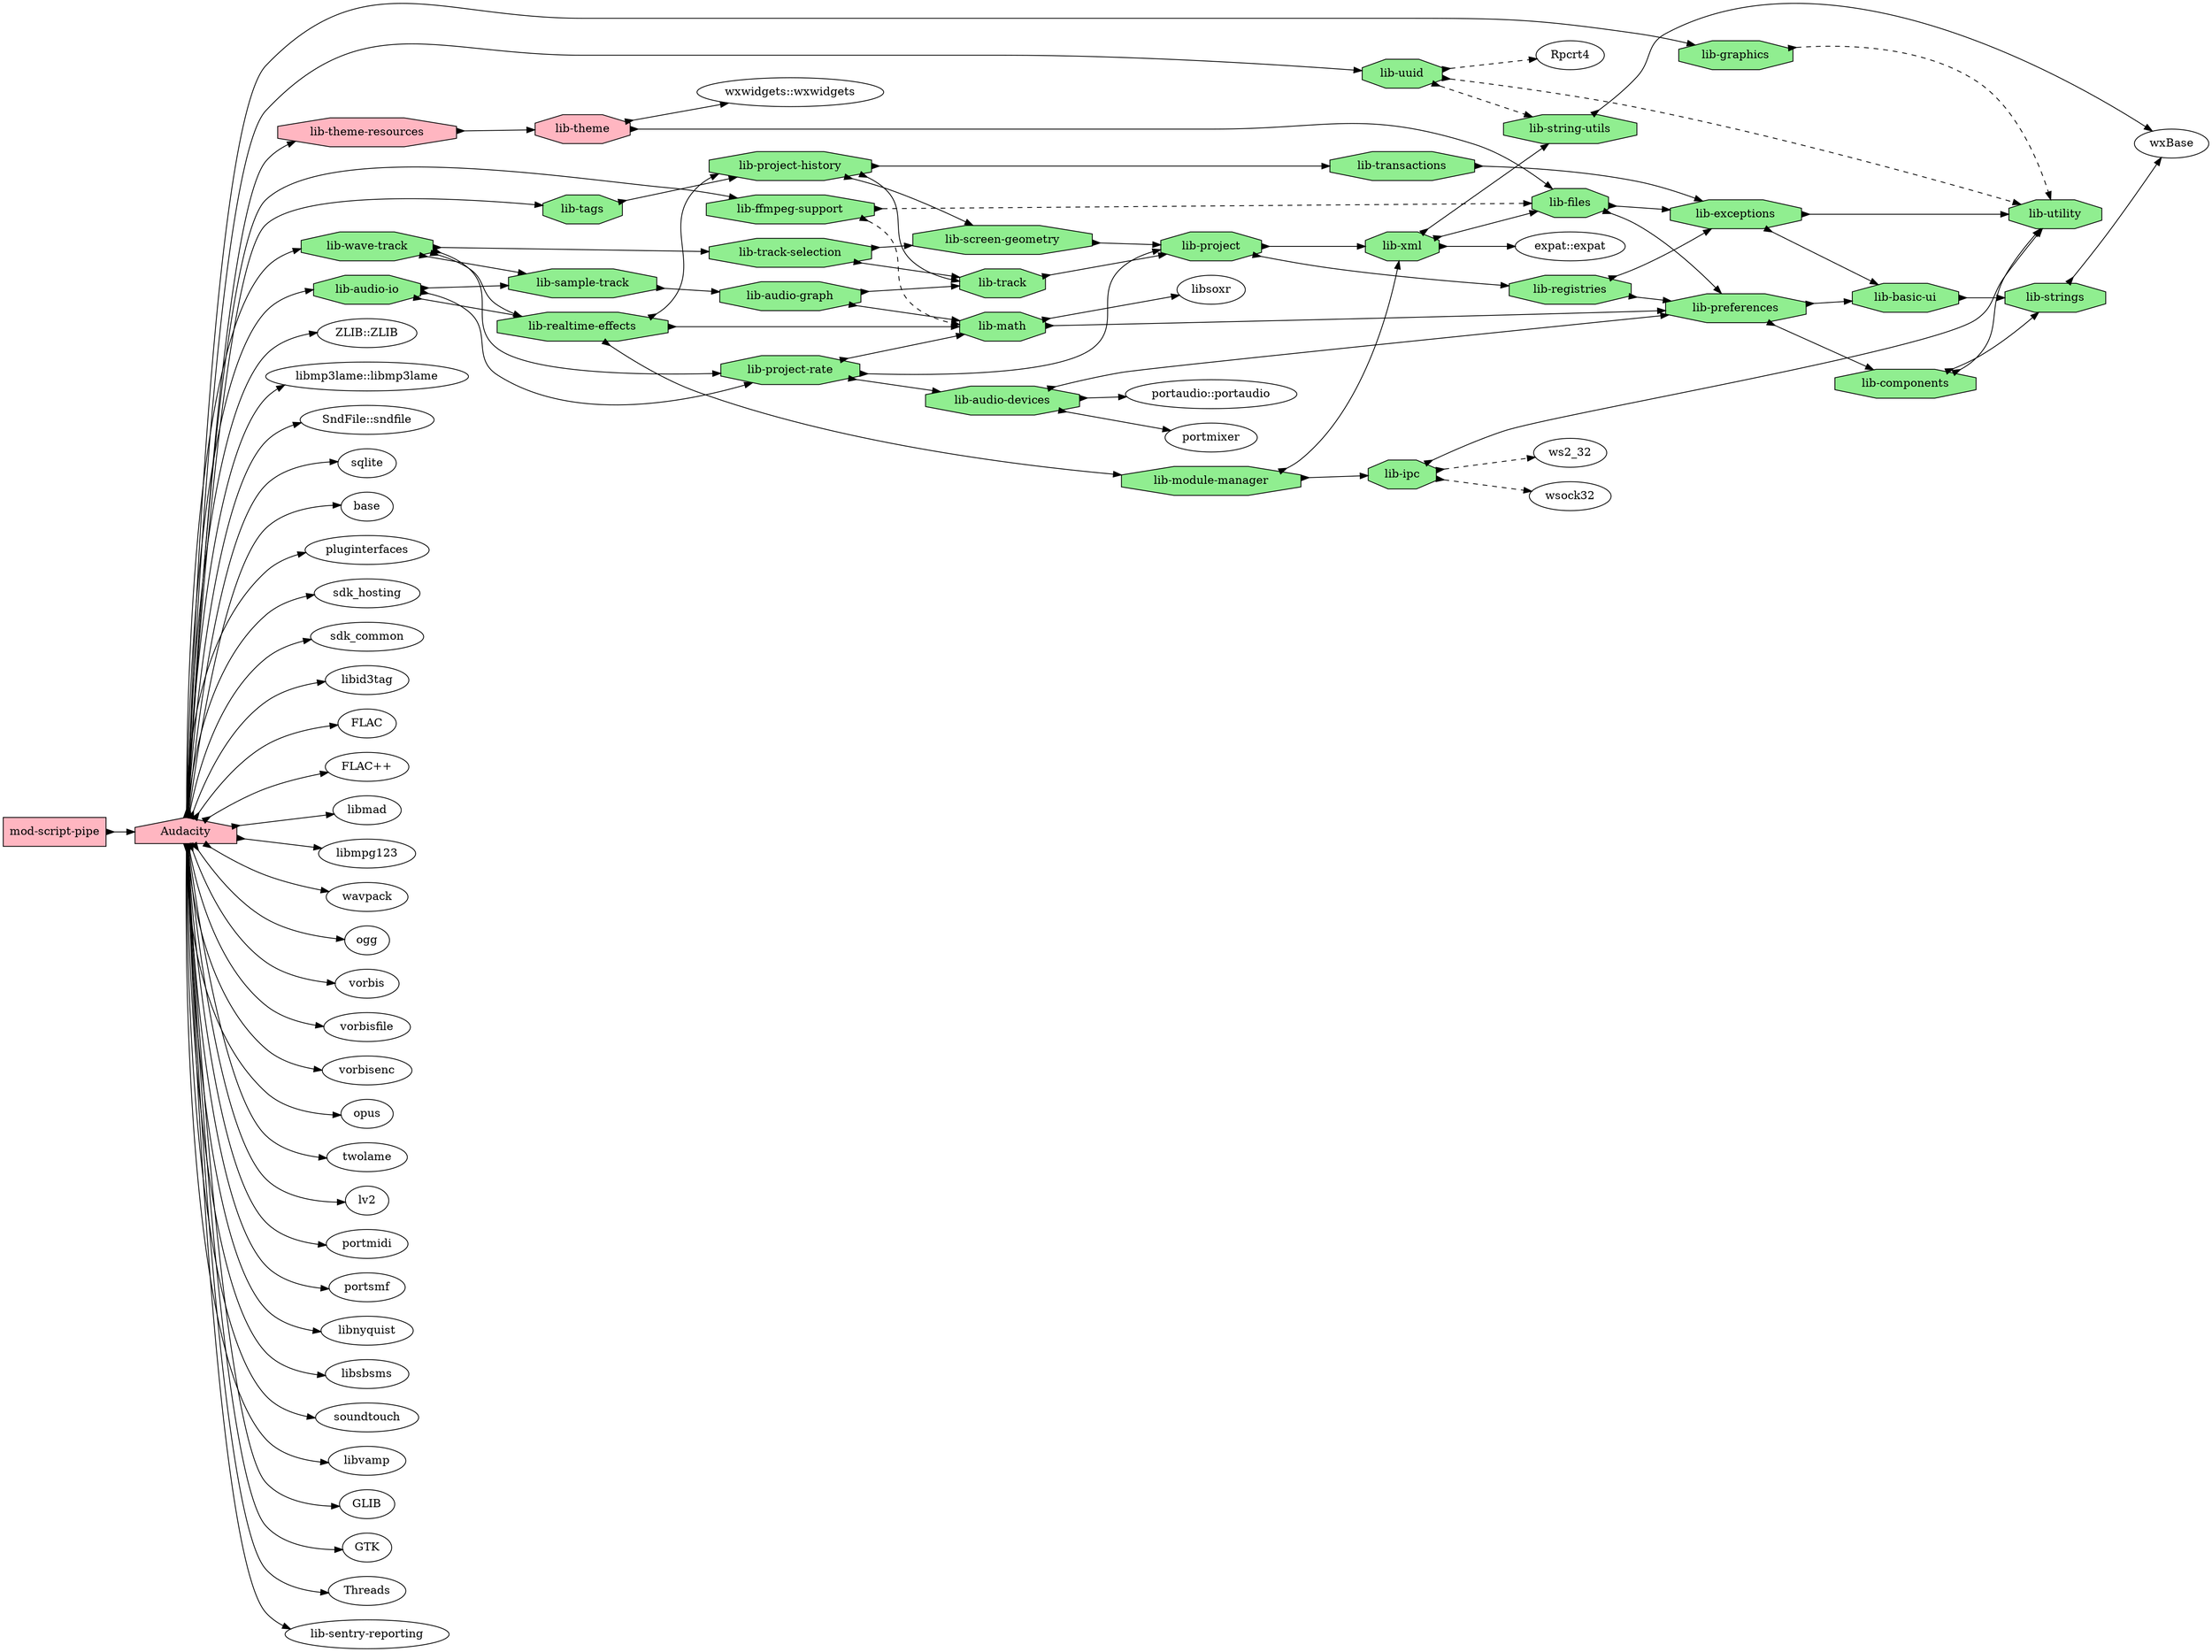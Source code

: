 digraph {
   graph [rankdir=LR] edge [dir=both,arrowtail=inv] 
"lib-string-utils" [shape=octagon style=filled fillcolor=lightgreen]
"lib-string-utils" -> "wxBase" 
"lib-strings" [shape=octagon style=filled fillcolor=lightgreen]
"lib-strings" -> "wxBase" 
"lib-utility" [shape=octagon style=filled fillcolor=lightgreen]
"lib-uuid" [shape=octagon style=filled fillcolor=lightgreen]
"lib-uuid" -> "Rpcrt4"  [style=dashed]
"lib-uuid" -> "lib-string-utils"  [style=dashed]
"lib-uuid" -> "lib-utility"  [style=dashed]
"lib-components" [shape=octagon style=filled fillcolor=lightgreen]
"lib-components" -> "lib-strings" 
"lib-components" -> "lib-utility" 
"lib-basic-ui" [shape=octagon style=filled fillcolor=lightgreen]
"lib-basic-ui" -> "lib-strings" 
"lib-exceptions" [shape=octagon style=filled fillcolor=lightgreen]
"lib-exceptions" -> "lib-utility" 
"lib-exceptions" -> "lib-basic-ui" 
"lib-preferences" [shape=octagon style=filled fillcolor=lightgreen]
"lib-preferences" -> "lib-basic-ui" 
"lib-preferences" -> "lib-components" 
"lib-math" [shape=octagon style=filled fillcolor=lightgreen]
"lib-math" -> "libsoxr" 
"lib-math" -> "lib-preferences" 
"lib-files" [shape=octagon style=filled fillcolor=lightgreen]
"lib-files" -> "lib-exceptions" 
"lib-files" -> "lib-preferences" 
"lib-ipc" [shape=octagon style=filled fillcolor=lightgreen]
"lib-ipc" -> "lib-utility" 
"lib-ipc" -> "wsock32"  [style=dashed]
"lib-ipc" -> "ws2_32"  [style=dashed]
"lib-registries" [shape=octagon style=filled fillcolor=lightgreen]
"lib-registries" -> "lib-preferences" 
"lib-registries" -> "lib-exceptions" 
"lib-xml" [shape=octagon style=filled fillcolor=lightgreen]
"lib-xml" -> "lib-files" 
"lib-xml" -> "lib-string-utils" 
"lib-xml" -> "expat::expat" 
"lib-audio-devices" [shape=octagon style=filled fillcolor=lightgreen]
"lib-audio-devices" -> "portaudio::portaudio" 
"lib-audio-devices" -> "portmixer" 
"lib-audio-devices" -> "lib-preferences" 
"lib-project" [shape=octagon style=filled fillcolor=lightgreen]
"lib-project" -> "lib-registries" 
"lib-project" -> "lib-xml" 
"lib-screen-geometry" [shape=octagon style=filled fillcolor=lightgreen]
"lib-screen-geometry" -> "lib-project" 
"lib-project-rate" [shape=octagon style=filled fillcolor=lightgreen]
"lib-project-rate" -> "lib-project" 
"lib-project-rate" -> "lib-audio-devices" 
"lib-project-rate" -> "lib-math" 
"lib-ffmpeg-support" [shape=octagon style=filled fillcolor=lightgreen]
"lib-ffmpeg-support" -> "lib-files"  [style=dashed]
"lib-ffmpeg-support" -> "lib-math"  [style=dashed]
"lib-theme" [shape=octagon style=filled fillcolor=lightpink]
"lib-theme" -> "lib-files" 
"lib-theme" -> "wxwidgets::wxwidgets" 
"lib-theme-resources" [shape=octagon style=filled fillcolor=lightpink]
"lib-theme-resources" -> "lib-theme" 
"lib-track" [shape=octagon style=filled fillcolor=lightgreen]
"lib-track" -> "lib-project" 
"lib-transactions" [shape=octagon style=filled fillcolor=lightgreen]
"lib-transactions" -> "lib-exceptions" 
"lib-sample-track" [shape=octagon style=filled fillcolor=lightgreen]
"lib-sample-track" -> "lib-audio-graph" 
"lib-module-manager" [shape=octagon style=filled fillcolor=lightgreen]
"lib-module-manager" -> "lib-xml" 
"lib-module-manager" -> "lib-ipc" 
"lib-project-history" [shape=octagon style=filled fillcolor=lightgreen]
"lib-project-history" -> "lib-screen-geometry" 
"lib-project-history" -> "lib-track" 
"lib-project-history" -> "lib-transactions" 
"lib-graphics" [shape=octagon style=filled fillcolor=lightgreen]
"lib-graphics" -> "lib-utility"  [style=dashed]
"lib-audio-graph" [shape=octagon style=filled fillcolor=lightgreen]
"lib-audio-graph" -> "lib-math" 
"lib-audio-graph" -> "lib-track" 
"lib-tags" [shape=octagon style=filled fillcolor=lightgreen]
"lib-tags" -> "lib-project-history" 
"lib-realtime-effects" [shape=octagon style=filled fillcolor=lightgreen]
"lib-realtime-effects" -> "lib-math" 
"lib-realtime-effects" -> "lib-module-manager" 
"lib-realtime-effects" -> "lib-project-history" 
"lib-audio-io" [shape=octagon style=filled fillcolor=lightgreen]
"lib-audio-io" -> "lib-project-rate" 
"lib-audio-io" -> "lib-realtime-effects" 
"lib-audio-io" -> "lib-sample-track" 
"lib-wave-track" [shape=octagon style=filled fillcolor=lightgreen]
"lib-wave-track" -> "lib-project-rate" 
"lib-wave-track" -> "lib-realtime-effects" 
"lib-wave-track" -> "lib-sample-track" 
"lib-wave-track" -> "lib-track-selection" 
"lib-track-selection" [shape=octagon style=filled fillcolor=lightgreen]
"lib-track-selection" -> "lib-screen-geometry" 
"lib-track-selection" -> "lib-track" 
Audacity [shape=house style=filled fillcolor=lightpink]
"Audacity" -> "ZLIB::ZLIB"
"Audacity" -> "libmp3lame::libmp3lame"
"Audacity" -> "SndFile::sndfile"
"Audacity" -> "sqlite"
"Audacity" -> "base"
"Audacity" -> "pluginterfaces"
"Audacity" -> "sdk_hosting"
"Audacity" -> "sdk_common"
"Audacity" -> "libid3tag"
"Audacity" -> "FLAC"
"Audacity" -> "FLAC++"
"Audacity" -> "libmad"
"Audacity" -> "libmpg123"
"Audacity" -> "wavpack"
"Audacity" -> "ogg"
"Audacity" -> "vorbis"
"Audacity" -> "vorbisfile"
"Audacity" -> "vorbisenc"
"Audacity" -> "opus"
"Audacity" -> "twolame"
"Audacity" -> "lv2"
"Audacity" -> "portmidi"
"Audacity" -> "portsmf"
"Audacity" -> "libnyquist"
"Audacity" -> "libsbsms"
"Audacity" -> "soundtouch"
"Audacity" -> "libvamp"
"Audacity" -> "GLIB"
"Audacity" -> "GTK"
"Audacity" -> "Threads"
"Audacity" -> "lib-uuid"
"Audacity" -> "lib-theme-resources"
"Audacity" -> "lib-graphics"
"Audacity" -> "lib-tags"
"Audacity" -> "lib-audio-io"
"Audacity" -> "lib-wave-track"
"Audacity" -> "lib-ffmpeg-support"
"Audacity" -> "lib-sentry-reporting"
"mod-script-pipe" [shape=box style=filled fillcolor=lightpink]
"mod-script-pipe" -> "Audacity" 
}
